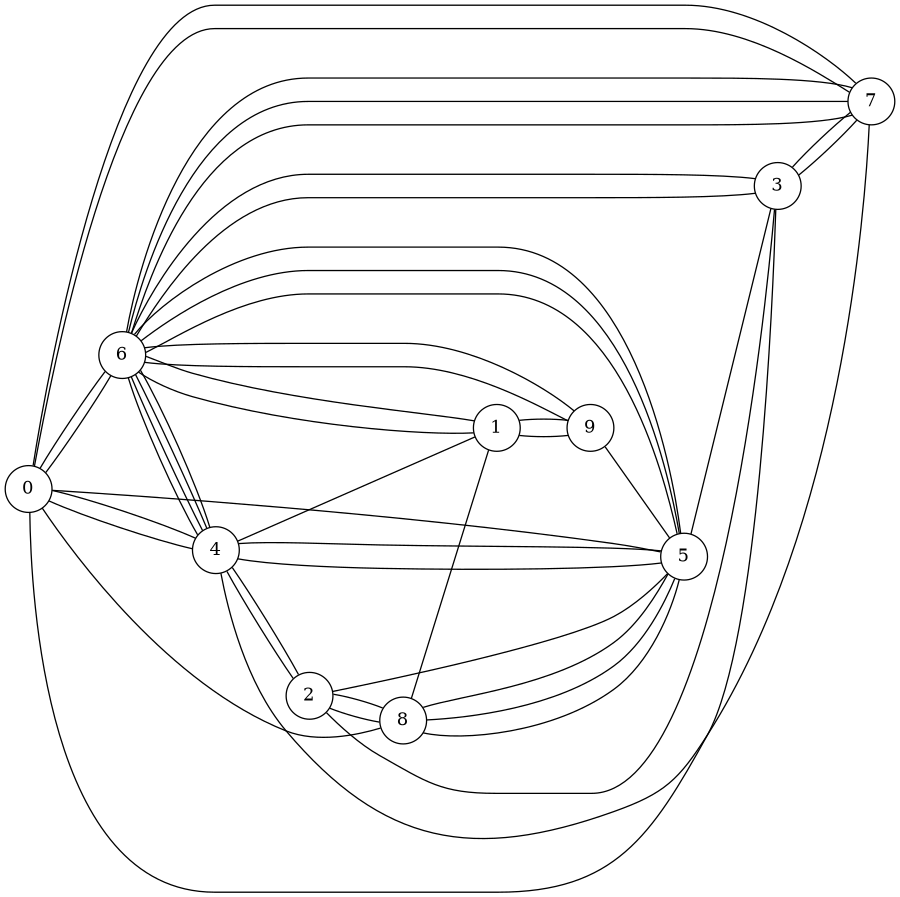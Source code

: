 graph unix {
	graph [ dpi = 300 ];
	node [shape=circle];
	size="6,6";
	rankdir="LR";

	"0" -- "6"
	"0" -- "4"
	"0" -- "7"
	"0" -- "8"
	"0" -- "5"
	"0" -- "3"
	"0" -- "6"
	"1" -- "9"
	"1" -- "9"
	"1" -- "4"
	"2" -- "8"
	"2" -- "4"
	"3" -- "2"
	"3" -- "6"
	"3" -- "6"
	"3" -- "7"
	"4" -- "7"
	"4" -- "6"
	"4" -- "0"
	"4" -- "2"
	"4" -- "5"
	"5" -- "8"
	"5" -- "4"
	"5" -- "3"
	"5" -- "2"
	"6" -- "4"
	"6" -- "5"
	"6" -- "9"
	"6" -- "4"
	"6" -- "1"
	"6" -- "7"
	"6" -- "9"
	"6" -- "7"
	"6" -- "4"
	"6" -- "5"
	"6" -- "1"
	"6" -- "5"
	"7" -- "3"
	"7" -- "6"
	"7" -- "0"
	"8" -- "2"
	"8" -- "5"
	"8" -- "5"
	"8" -- "1"
	"9" -- "5"
}
